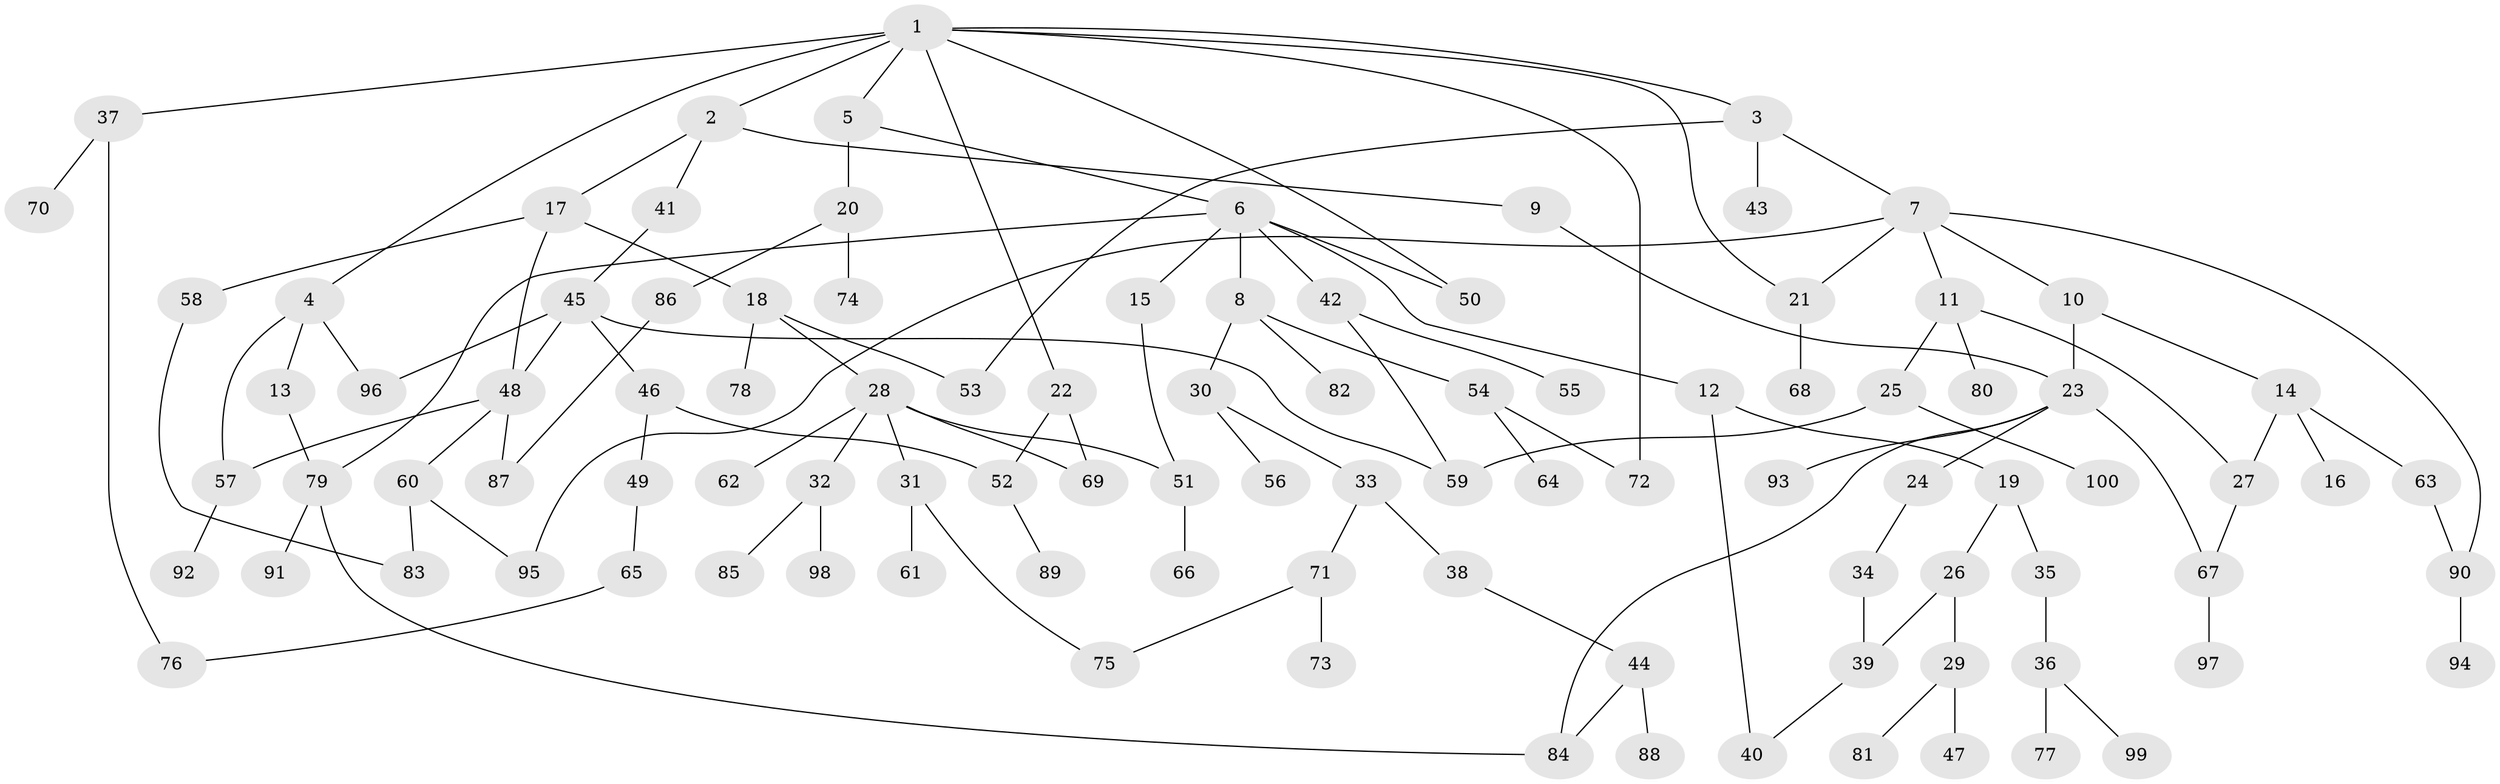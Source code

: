 // Generated by graph-tools (version 1.1) at 2025/54/02/21/25 11:54:43]
// undirected, 100 vertices, 125 edges
graph export_dot {
graph [start="1"]
  node [color=gray90,style=filled];
  1;
  2;
  3;
  4;
  5;
  6;
  7;
  8;
  9;
  10;
  11;
  12;
  13;
  14;
  15;
  16;
  17;
  18;
  19;
  20;
  21;
  22;
  23;
  24;
  25;
  26;
  27;
  28;
  29;
  30;
  31;
  32;
  33;
  34;
  35;
  36;
  37;
  38;
  39;
  40;
  41;
  42;
  43;
  44;
  45;
  46;
  47;
  48;
  49;
  50;
  51;
  52;
  53;
  54;
  55;
  56;
  57;
  58;
  59;
  60;
  61;
  62;
  63;
  64;
  65;
  66;
  67;
  68;
  69;
  70;
  71;
  72;
  73;
  74;
  75;
  76;
  77;
  78;
  79;
  80;
  81;
  82;
  83;
  84;
  85;
  86;
  87;
  88;
  89;
  90;
  91;
  92;
  93;
  94;
  95;
  96;
  97;
  98;
  99;
  100;
  1 -- 2;
  1 -- 3;
  1 -- 4;
  1 -- 5;
  1 -- 22;
  1 -- 37;
  1 -- 50;
  1 -- 72;
  1 -- 21;
  2 -- 9;
  2 -- 17;
  2 -- 41;
  3 -- 7;
  3 -- 43;
  3 -- 53;
  4 -- 13;
  4 -- 57;
  4 -- 96;
  5 -- 6;
  5 -- 20;
  6 -- 8;
  6 -- 12;
  6 -- 15;
  6 -- 42;
  6 -- 79;
  6 -- 50;
  7 -- 10;
  7 -- 11;
  7 -- 21;
  7 -- 90;
  7 -- 95;
  8 -- 30;
  8 -- 54;
  8 -- 82;
  9 -- 23;
  10 -- 14;
  10 -- 23;
  11 -- 25;
  11 -- 27;
  11 -- 80;
  12 -- 19;
  12 -- 40;
  13 -- 79;
  14 -- 16;
  14 -- 63;
  14 -- 27;
  15 -- 51;
  17 -- 18;
  17 -- 48;
  17 -- 58;
  18 -- 28;
  18 -- 53;
  18 -- 78;
  19 -- 26;
  19 -- 35;
  20 -- 74;
  20 -- 86;
  21 -- 68;
  22 -- 52;
  22 -- 69;
  23 -- 24;
  23 -- 67;
  23 -- 93;
  23 -- 84;
  24 -- 34;
  25 -- 100;
  25 -- 59;
  26 -- 29;
  26 -- 39;
  27 -- 67;
  28 -- 31;
  28 -- 32;
  28 -- 51;
  28 -- 62;
  28 -- 69;
  29 -- 47;
  29 -- 81;
  30 -- 33;
  30 -- 56;
  31 -- 61;
  31 -- 75;
  32 -- 85;
  32 -- 98;
  33 -- 38;
  33 -- 71;
  34 -- 39;
  35 -- 36;
  36 -- 77;
  36 -- 99;
  37 -- 70;
  37 -- 76;
  38 -- 44;
  39 -- 40;
  41 -- 45;
  42 -- 55;
  42 -- 59;
  44 -- 84;
  44 -- 88;
  45 -- 46;
  45 -- 48;
  45 -- 96;
  45 -- 59;
  46 -- 49;
  46 -- 52;
  48 -- 60;
  48 -- 57;
  48 -- 87;
  49 -- 65;
  51 -- 66;
  52 -- 89;
  54 -- 64;
  54 -- 72;
  57 -- 92;
  58 -- 83;
  60 -- 83;
  60 -- 95;
  63 -- 90;
  65 -- 76;
  67 -- 97;
  71 -- 73;
  71 -- 75;
  79 -- 91;
  79 -- 84;
  86 -- 87;
  90 -- 94;
}
